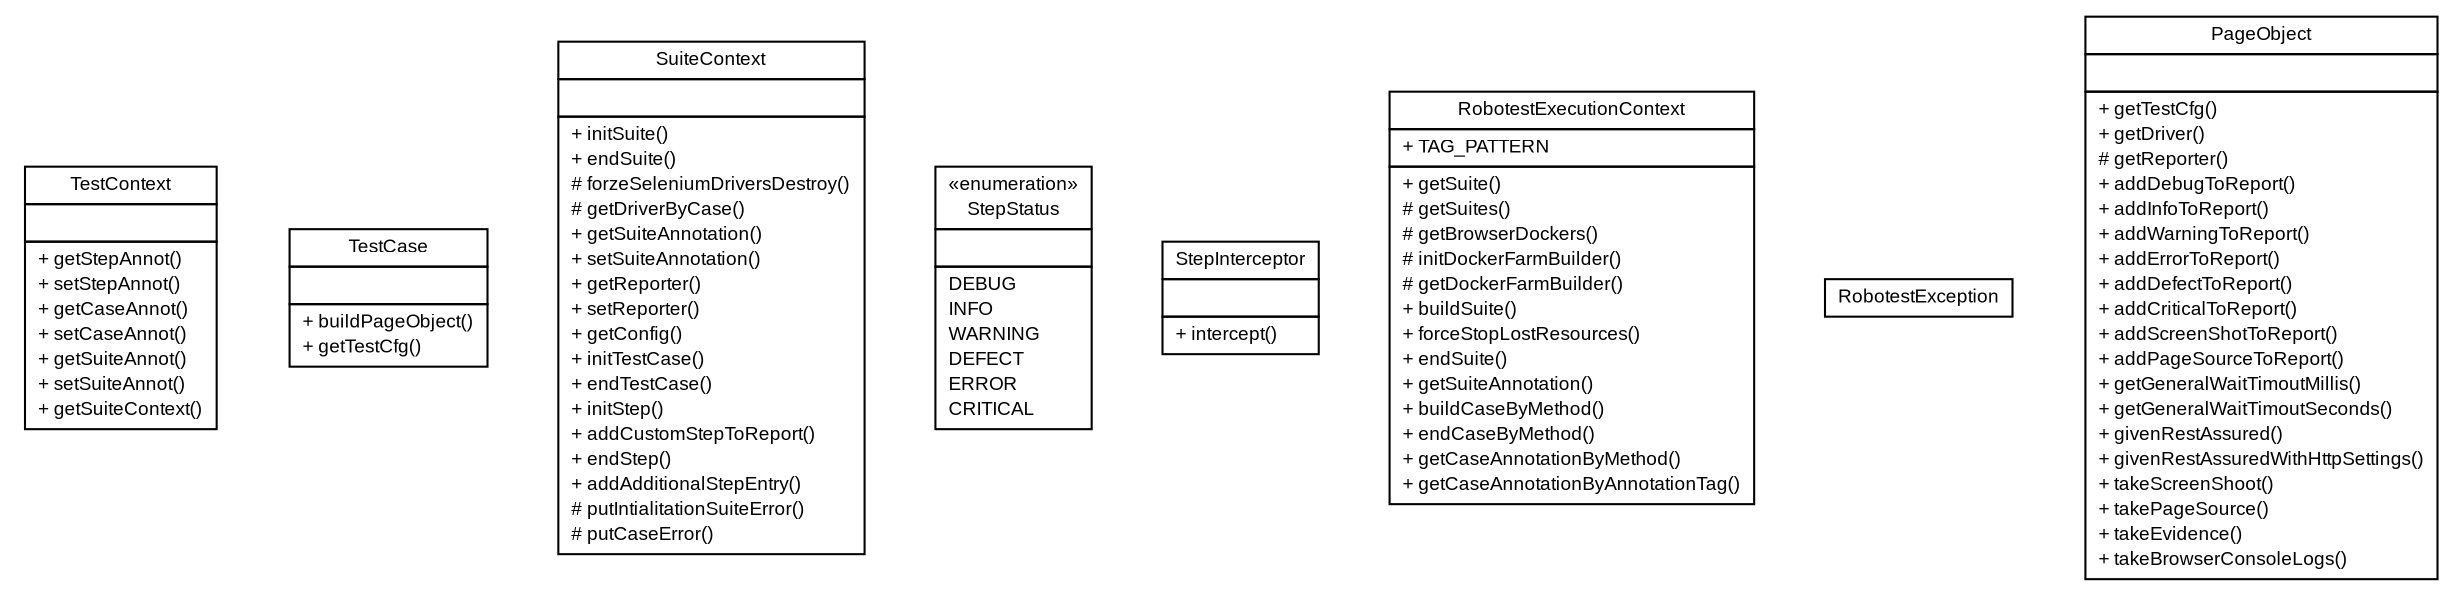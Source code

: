 #!/usr/local/bin/dot
#
# Class diagram 
# Generated by UMLGraph version R5_6-24-gf6e263 (https://www.umlgraph.org/)
#

digraph G {
	edge [fontname="arial",fontsize=10,labelfontname="arial",labelfontsize=10];
	node [fontname="arial",fontsize=10,shape=plaintext];
	nodesep=0.25;
	ranksep=0.5;
	// com.castinfo.devops.robotest.TestContext
	c191 [label=<<table title="com.castinfo.devops.robotest.TestContext" border="0" cellborder="1" cellspacing="0" cellpadding="2" port="p" href="./TestContext.html">
		<tr><td><table border="0" cellspacing="0" cellpadding="1">
<tr><td align="center" balign="center"> TestContext </td></tr>
		</table></td></tr>
		<tr><td><table border="0" cellspacing="0" cellpadding="1">
<tr><td align="left" balign="left">  </td></tr>
		</table></td></tr>
		<tr><td><table border="0" cellspacing="0" cellpadding="1">
<tr><td align="left" balign="left"> + getStepAnnot() </td></tr>
<tr><td align="left" balign="left"> + setStepAnnot() </td></tr>
<tr><td align="left" balign="left"> + getCaseAnnot() </td></tr>
<tr><td align="left" balign="left"> + setCaseAnnot() </td></tr>
<tr><td align="left" balign="left"> + getSuiteAnnot() </td></tr>
<tr><td align="left" balign="left"> + setSuiteAnnot() </td></tr>
<tr><td align="left" balign="left"> + getSuiteContext() </td></tr>
		</table></td></tr>
		</table>>, URL="./TestContext.html", fontname="arial", fontcolor="black", fontsize=9.0];
	// com.castinfo.devops.robotest.TestCase
	c192 [label=<<table title="com.castinfo.devops.robotest.TestCase" border="0" cellborder="1" cellspacing="0" cellpadding="2" port="p" href="./TestCase.html">
		<tr><td><table border="0" cellspacing="0" cellpadding="1">
<tr><td align="center" balign="center"> TestCase </td></tr>
		</table></td></tr>
		<tr><td><table border="0" cellspacing="0" cellpadding="1">
<tr><td align="left" balign="left">  </td></tr>
		</table></td></tr>
		<tr><td><table border="0" cellspacing="0" cellpadding="1">
<tr><td align="left" balign="left"> + buildPageObject() </td></tr>
<tr><td align="left" balign="left"> + getTestCfg() </td></tr>
		</table></td></tr>
		</table>>, URL="./TestCase.html", fontname="arial", fontcolor="black", fontsize=9.0];
	// com.castinfo.devops.robotest.SuiteContext
	c193 [label=<<table title="com.castinfo.devops.robotest.SuiteContext" border="0" cellborder="1" cellspacing="0" cellpadding="2" port="p" href="./SuiteContext.html">
		<tr><td><table border="0" cellspacing="0" cellpadding="1">
<tr><td align="center" balign="center"> SuiteContext </td></tr>
		</table></td></tr>
		<tr><td><table border="0" cellspacing="0" cellpadding="1">
<tr><td align="left" balign="left">  </td></tr>
		</table></td></tr>
		<tr><td><table border="0" cellspacing="0" cellpadding="1">
<tr><td align="left" balign="left"> + initSuite() </td></tr>
<tr><td align="left" balign="left"> + endSuite() </td></tr>
<tr><td align="left" balign="left"> # forzeSeleniumDriversDestroy() </td></tr>
<tr><td align="left" balign="left"> # getDriverByCase() </td></tr>
<tr><td align="left" balign="left"> + getSuiteAnnotation() </td></tr>
<tr><td align="left" balign="left"> + setSuiteAnnotation() </td></tr>
<tr><td align="left" balign="left"> + getReporter() </td></tr>
<tr><td align="left" balign="left"> + setReporter() </td></tr>
<tr><td align="left" balign="left"> + getConfig() </td></tr>
<tr><td align="left" balign="left"> + initTestCase() </td></tr>
<tr><td align="left" balign="left"> + endTestCase() </td></tr>
<tr><td align="left" balign="left"> + initStep() </td></tr>
<tr><td align="left" balign="left"> + addCustomStepToReport() </td></tr>
<tr><td align="left" balign="left"> + endStep() </td></tr>
<tr><td align="left" balign="left"> + addAdditionalStepEntry() </td></tr>
<tr><td align="left" balign="left"> # putIntialitationSuiteError() </td></tr>
<tr><td align="left" balign="left"> # putCaseError() </td></tr>
		</table></td></tr>
		</table>>, URL="./SuiteContext.html", fontname="arial", fontcolor="black", fontsize=9.0];
	// com.castinfo.devops.robotest.StepStatus
	c194 [label=<<table title="com.castinfo.devops.robotest.StepStatus" border="0" cellborder="1" cellspacing="0" cellpadding="2" port="p" href="./StepStatus.html">
		<tr><td><table border="0" cellspacing="0" cellpadding="1">
<tr><td align="center" balign="center"> &#171;enumeration&#187; </td></tr>
<tr><td align="center" balign="center"> StepStatus </td></tr>
		</table></td></tr>
		<tr><td><table border="0" cellspacing="0" cellpadding="1">
<tr><td align="left" balign="left">  </td></tr>
		</table></td></tr>
		<tr><td><table border="0" cellspacing="0" cellpadding="1">
<tr><td align="left" balign="left"> DEBUG </td></tr>
<tr><td align="left" balign="left"> INFO </td></tr>
<tr><td align="left" balign="left"> WARNING </td></tr>
<tr><td align="left" balign="left"> DEFECT </td></tr>
<tr><td align="left" balign="left"> ERROR </td></tr>
<tr><td align="left" balign="left"> CRITICAL </td></tr>
		</table></td></tr>
		</table>>, URL="./StepStatus.html", fontname="arial", fontcolor="black", fontsize=9.0];
	// com.castinfo.devops.robotest.StepInterceptor
	c195 [label=<<table title="com.castinfo.devops.robotest.StepInterceptor" border="0" cellborder="1" cellspacing="0" cellpadding="2" port="p" href="./StepInterceptor.html">
		<tr><td><table border="0" cellspacing="0" cellpadding="1">
<tr><td align="center" balign="center"> StepInterceptor </td></tr>
		</table></td></tr>
		<tr><td><table border="0" cellspacing="0" cellpadding="1">
<tr><td align="left" balign="left">  </td></tr>
		</table></td></tr>
		<tr><td><table border="0" cellspacing="0" cellpadding="1">
<tr><td align="left" balign="left"> + intercept() </td></tr>
		</table></td></tr>
		</table>>, URL="./StepInterceptor.html", fontname="arial", fontcolor="black", fontsize=9.0];
	// com.castinfo.devops.robotest.RobotestExecutionContext
	c196 [label=<<table title="com.castinfo.devops.robotest.RobotestExecutionContext" border="0" cellborder="1" cellspacing="0" cellpadding="2" port="p" href="./RobotestExecutionContext.html">
		<tr><td><table border="0" cellspacing="0" cellpadding="1">
<tr><td align="center" balign="center"> RobotestExecutionContext </td></tr>
		</table></td></tr>
		<tr><td><table border="0" cellspacing="0" cellpadding="1">
<tr><td align="left" balign="left"> + TAG_PATTERN </td></tr>
		</table></td></tr>
		<tr><td><table border="0" cellspacing="0" cellpadding="1">
<tr><td align="left" balign="left"> + getSuite() </td></tr>
<tr><td align="left" balign="left"> # getSuites() </td></tr>
<tr><td align="left" balign="left"> # getBrowserDockers() </td></tr>
<tr><td align="left" balign="left"> # initDockerFarmBuilder() </td></tr>
<tr><td align="left" balign="left"> # getDockerFarmBuilder() </td></tr>
<tr><td align="left" balign="left"> + buildSuite() </td></tr>
<tr><td align="left" balign="left"> + forceStopLostResources() </td></tr>
<tr><td align="left" balign="left"> + endSuite() </td></tr>
<tr><td align="left" balign="left"> + getSuiteAnnotation() </td></tr>
<tr><td align="left" balign="left"> + buildCaseByMethod() </td></tr>
<tr><td align="left" balign="left"> + endCaseByMethod() </td></tr>
<tr><td align="left" balign="left"> + getCaseAnnotationByMethod() </td></tr>
<tr><td align="left" balign="left"> + getCaseAnnotationByAnnotationTag() </td></tr>
		</table></td></tr>
		</table>>, URL="./RobotestExecutionContext.html", fontname="arial", fontcolor="black", fontsize=9.0];
	// com.castinfo.devops.robotest.RobotestException
	c197 [label=<<table title="com.castinfo.devops.robotest.RobotestException" border="0" cellborder="1" cellspacing="0" cellpadding="2" port="p" href="./RobotestException.html">
		<tr><td><table border="0" cellspacing="0" cellpadding="1">
<tr><td align="center" balign="center"> RobotestException </td></tr>
		</table></td></tr>
		</table>>, URL="./RobotestException.html", fontname="arial", fontcolor="black", fontsize=9.0];
	// com.castinfo.devops.robotest.PageObject
	c198 [label=<<table title="com.castinfo.devops.robotest.PageObject" border="0" cellborder="1" cellspacing="0" cellpadding="2" port="p" href="./PageObject.html">
		<tr><td><table border="0" cellspacing="0" cellpadding="1">
<tr><td align="center" balign="center"> PageObject </td></tr>
		</table></td></tr>
		<tr><td><table border="0" cellspacing="0" cellpadding="1">
<tr><td align="left" balign="left">  </td></tr>
		</table></td></tr>
		<tr><td><table border="0" cellspacing="0" cellpadding="1">
<tr><td align="left" balign="left"> + getTestCfg() </td></tr>
<tr><td align="left" balign="left"> + getDriver() </td></tr>
<tr><td align="left" balign="left"> # getReporter() </td></tr>
<tr><td align="left" balign="left"> + addDebugToReport() </td></tr>
<tr><td align="left" balign="left"> + addInfoToReport() </td></tr>
<tr><td align="left" balign="left"> + addWarningToReport() </td></tr>
<tr><td align="left" balign="left"> + addErrorToReport() </td></tr>
<tr><td align="left" balign="left"> + addDefectToReport() </td></tr>
<tr><td align="left" balign="left"> + addCriticalToReport() </td></tr>
<tr><td align="left" balign="left"> + addScreenShotToReport() </td></tr>
<tr><td align="left" balign="left"> + addPageSourceToReport() </td></tr>
<tr><td align="left" balign="left"> + getGeneralWaitTimoutMillis() </td></tr>
<tr><td align="left" balign="left"> + getGeneralWaitTimoutSeconds() </td></tr>
<tr><td align="left" balign="left"> + givenRestAssured() </td></tr>
<tr><td align="left" balign="left"> + givenRestAssuredWithHttpSettings() </td></tr>
<tr><td align="left" balign="left"> + takeScreenShoot() </td></tr>
<tr><td align="left" balign="left"> + takePageSource() </td></tr>
<tr><td align="left" balign="left"> + takeEvidence() </td></tr>
<tr><td align="left" balign="left"> + takeBrowserConsoleLogs() </td></tr>
		</table></td></tr>
		</table>>, URL="./PageObject.html", fontname="arial", fontcolor="black", fontsize=9.0];
}

